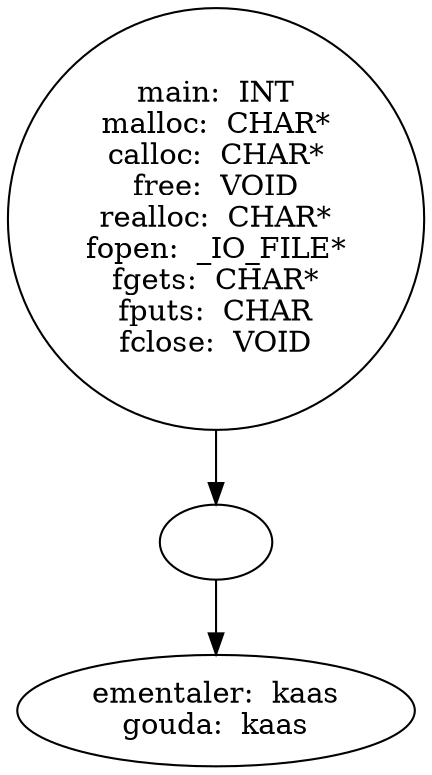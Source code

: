 digraph AST {
  "135951639885472" [label="main:  INT
malloc:  CHAR*
calloc:  CHAR*
free:  VOID
realloc:  CHAR*
fopen:  _IO_FILE*
fgets:  CHAR*
fputs:  CHAR
fclose:  VOID"];
  "135951639885472" -> "135951639881920";
  "135951639881920" [label=""];
  "135951639881920" -> "135951639873136";
  "135951639873136" [label="ementaler:  kaas
gouda:  kaas"];
}
